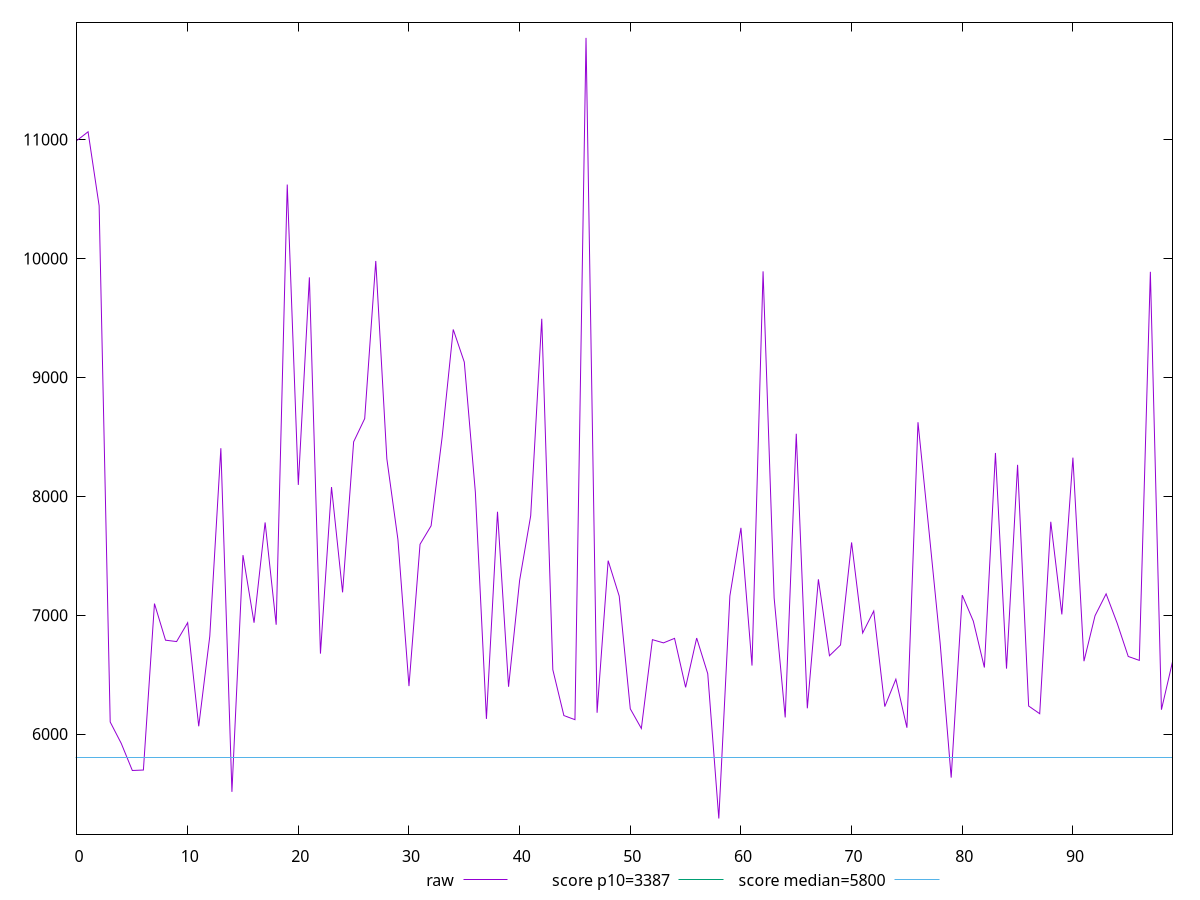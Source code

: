 reset

$raw <<EOF
0 10992.129627687966
1 11065.023747391264
2 10442.460545691636
3 6101.513867475825
4 5921.239851413971
5 5693.65993405112
6 5697.500084114516
7 7097.138789461772
8 6789.474960293847
9 6777.916465613972
10 6936.535582218388
11 6065.60650808695
12 6823.1719998828285
13 8403.831459231544
14 5514.079738285795
15 7504.763953041246
16 6936.479498467077
17 7779.779043060394
18 6919.374163602341
19 10621.328352538801
20 8095.455284622309
21 9840.955258117236
22 6676.0878813729505
23 8077.075391812665
24 7191.463681213776
25 8457.68024877872
26 8653.056267001439
27 9978.583853186188
28 8315.286362944918
29 7637.121799708262
30 6403.558311304623
31 7596.116985012067
32 7751.260358205118
33 8498.892288191193
34 9402.544415587403
35 9128.025847043176
36 8033.993779768916
37 6127.288085672427
38 7869.43577793304
39 6397.749022485063
40 7292.45816188945
41 7835.973986562305
42 9492.464263988291
43 6541.328029770833
44 6155.438204562077
45 6121.0805245851325
46 11854.37589098875
47 6179.161464210994
48 7458.377525030329
49 7159.97625845609
50 6212.447296881901
51 6047.022311766874
52 6793.86033329245
53 6766.8924435172485
54 6804.720006775224
55 6392.953620993678
56 6807.479015453588
57 6507.754704442763
58 5289.752192788968
59 7161.231304094992
60 7734.222740109841
61 6575.966288020236
62 9891.475765326084
63 7144.992385304726
64 6139.699305091551
65 8525.577193106852
66 6216.601112198739
67 7301.392839100481
68 6658.723382755455
69 6749.142944229091
70 7611.5617836672
71 6849.982351673215
72 7034.874695700295
73 6231.092600031981
74 6461.3039604361675
75 6053.302620510769
76 8622.440633464656
77 7703.306067409965
78 6767.404622303315
79 5633.784630135435
80 7168.361752989279
81 6949.714315905423
82 6559.665918677583
83 8363.936169987592
84 6550.137994169116
85 8263.992233288081
86 6235.765735943893
87 6171.064414912118
88 7785.204426681392
89 7006.276341680194
90 8324.611843235327
91 6612.717739933405
92 6995.304177945542
93 7179.027190996674
94 6932.624159739173
95 6652.53059003615
96 6619.726161684686
97 9887.395770787658
98 6204.7159484654085
99 6607.786590589503
EOF

set key outside below
set xrange [0:99]
set yrange [5158.459718824973:11985.668364952744]
set trange [5158.459718824973:11985.668364952744]
set terminal svg size 640, 500 enhanced background rgb 'white'
set output "report_00015_2021-02-09T16-11-33.973Z/speed-index/samples/pages/raw/values.svg"

plot $raw title "raw" with line, \
     3387 title "score p10=3387", \
     5800 title "score median=5800"

reset
